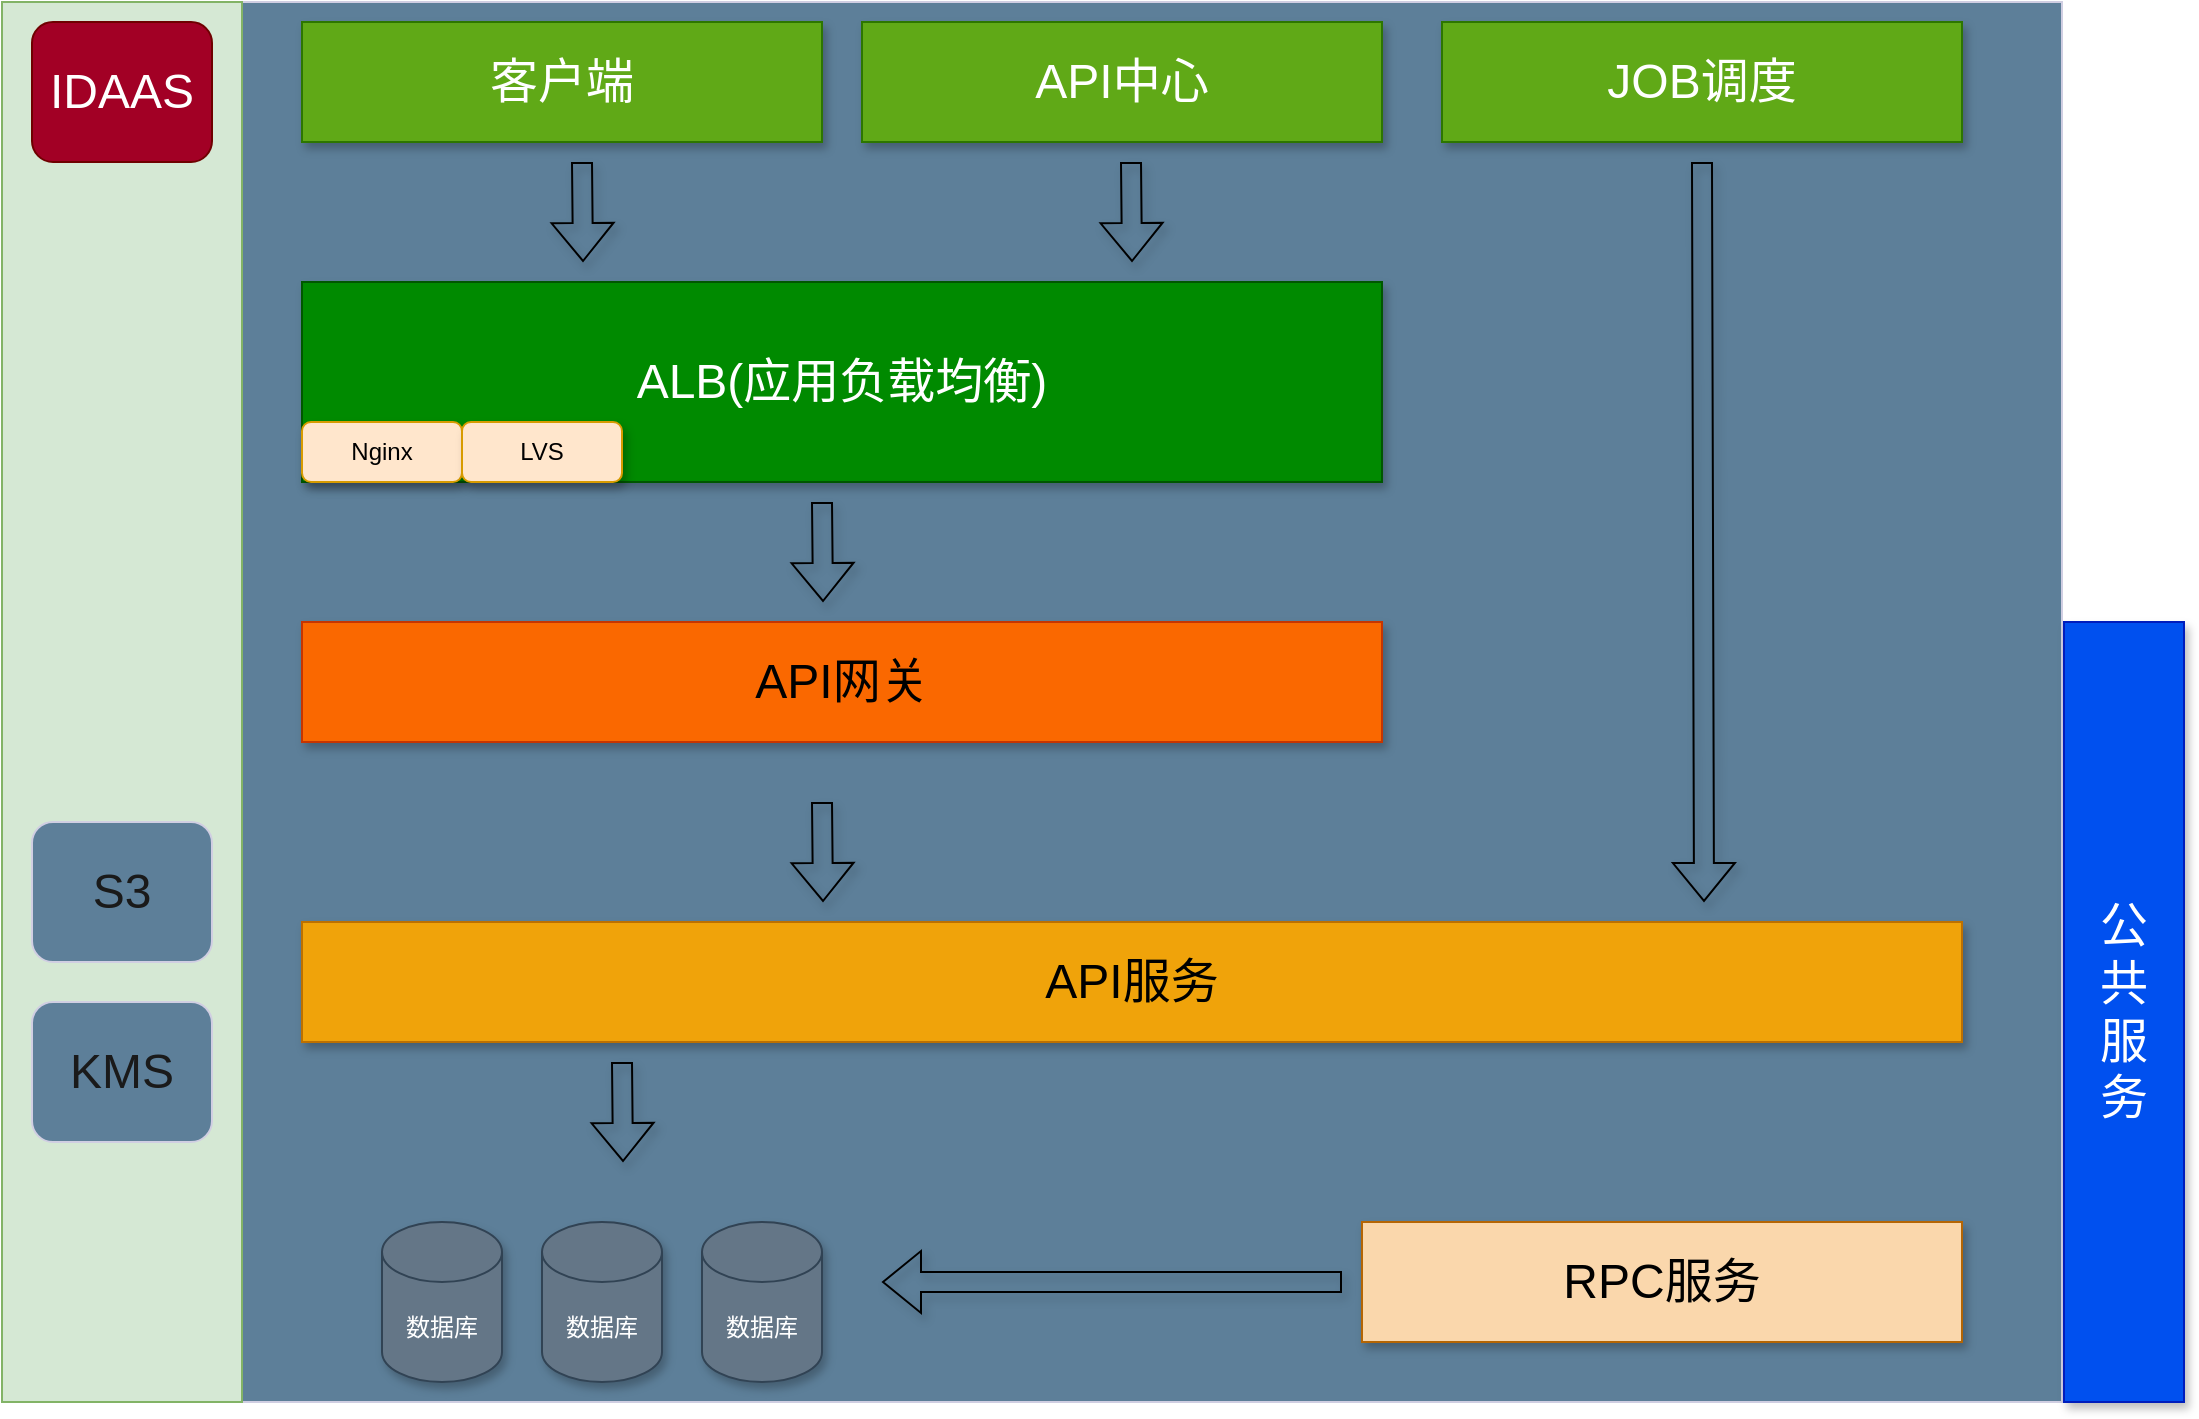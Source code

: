 <mxfile version="21.1.4" type="device">
  <diagram id="38O3zhfPyVJQ0e6laIWM" name="第 1 页">
    <mxGraphModel dx="1750" dy="930" grid="1" gridSize="10" guides="1" tooltips="1" connect="1" arrows="1" fold="1" page="1" pageScale="1" pageWidth="827" pageHeight="1169" math="0" shadow="0">
      <root>
        <mxCell id="0" />
        <mxCell id="1" parent="0" />
        <mxCell id="3FipJwlxYP0oJey7ErP7-29" value="" style="rounded=0;whiteSpace=wrap;html=1;strokeColor=#D0CEE2;fontColor=#1A1A1A;fillColor=#5D7F99;" vertex="1" parent="1">
          <mxGeometry x="330" y="60" width="910" height="700" as="geometry" />
        </mxCell>
        <mxCell id="3FipJwlxYP0oJey7ErP7-5" value="&lt;font style=&quot;font-size: 24px;&quot;&gt;客户端&lt;/font&gt;" style="rounded=0;whiteSpace=wrap;html=1;strokeColor=#2D7600;fillColor=#60a917;fontColor=#ffffff;shadow=1;" vertex="1" parent="1">
          <mxGeometry x="360" y="70" width="260" height="60" as="geometry" />
        </mxCell>
        <mxCell id="3FipJwlxYP0oJey7ErP7-6" value="&lt;font style=&quot;font-size: 24px;&quot;&gt;ALB(应用负载均衡)&lt;/font&gt;" style="rounded=0;whiteSpace=wrap;html=1;strokeColor=#005700;fontColor=#ffffff;fillColor=#008a00;shadow=1;" vertex="1" parent="1">
          <mxGeometry x="360" y="200" width="540" height="100" as="geometry" />
        </mxCell>
        <mxCell id="3FipJwlxYP0oJey7ErP7-7" value="Nginx" style="rounded=1;whiteSpace=wrap;html=1;strokeColor=#d79b00;fillColor=#ffe6cc;shadow=1;" vertex="1" parent="1">
          <mxGeometry x="360" y="270" width="80" height="30" as="geometry" />
        </mxCell>
        <mxCell id="3FipJwlxYP0oJey7ErP7-8" value="LVS" style="rounded=1;whiteSpace=wrap;html=1;strokeColor=#d79b00;fillColor=#ffe6cc;shadow=1;" vertex="1" parent="1">
          <mxGeometry x="440" y="270" width="80" height="30" as="geometry" />
        </mxCell>
        <mxCell id="3FipJwlxYP0oJey7ErP7-9" value="&lt;font style=&quot;font-size: 24px;&quot;&gt;API网关&lt;/font&gt;" style="rounded=0;whiteSpace=wrap;html=1;strokeColor=#C73500;fontColor=#000000;fillColor=#fa6800;shadow=1;" vertex="1" parent="1">
          <mxGeometry x="360" y="370" width="540" height="60" as="geometry" />
        </mxCell>
        <mxCell id="3FipJwlxYP0oJey7ErP7-11" value="&lt;font style=&quot;font-size: 24px;&quot;&gt;API服务&lt;/font&gt;" style="rounded=0;whiteSpace=wrap;html=1;strokeColor=#BD7000;fontColor=#000000;fillColor=#f0a30a;shadow=1;" vertex="1" parent="1">
          <mxGeometry x="360" y="520" width="830" height="60" as="geometry" />
        </mxCell>
        <mxCell id="3FipJwlxYP0oJey7ErP7-12" value="数据库" style="shape=cylinder3;whiteSpace=wrap;html=1;boundedLbl=1;backgroundOutline=1;size=15;strokeColor=#314354;fontColor=#ffffff;fillColor=#647687;shadow=1;" vertex="1" parent="1">
          <mxGeometry x="400" y="670" width="60" height="80" as="geometry" />
        </mxCell>
        <mxCell id="3FipJwlxYP0oJey7ErP7-13" value="数据库" style="shape=cylinder3;whiteSpace=wrap;html=1;boundedLbl=1;backgroundOutline=1;size=15;strokeColor=#314354;fontColor=#ffffff;fillColor=#647687;shadow=1;" vertex="1" parent="1">
          <mxGeometry x="480" y="670" width="60" height="80" as="geometry" />
        </mxCell>
        <mxCell id="3FipJwlxYP0oJey7ErP7-14" value="数据库" style="shape=cylinder3;whiteSpace=wrap;html=1;boundedLbl=1;backgroundOutline=1;size=15;strokeColor=#314354;fontColor=#ffffff;fillColor=#647687;shadow=1;" vertex="1" parent="1">
          <mxGeometry x="560" y="670" width="60" height="80" as="geometry" />
        </mxCell>
        <mxCell id="3FipJwlxYP0oJey7ErP7-16" value="&lt;font style=&quot;font-size: 24px;&quot;&gt;JOB调度&lt;/font&gt;" style="rounded=0;whiteSpace=wrap;html=1;strokeColor=#2D7600;fillColor=#60a917;fontColor=#ffffff;shadow=1;" vertex="1" parent="1">
          <mxGeometry x="930" y="70" width="260" height="60" as="geometry" />
        </mxCell>
        <mxCell id="3FipJwlxYP0oJey7ErP7-18" value="&lt;font style=&quot;font-size: 24px;&quot;&gt;API中心&lt;/font&gt;" style="rounded=0;whiteSpace=wrap;html=1;strokeColor=#2D7600;fillColor=#60a917;fontColor=#ffffff;shadow=1;" vertex="1" parent="1">
          <mxGeometry x="640" y="70" width="260" height="60" as="geometry" />
        </mxCell>
        <mxCell id="3FipJwlxYP0oJey7ErP7-19" value="" style="shape=flexArrow;endArrow=classic;html=1;rounded=0;fontColor=#1A1A1A;shadow=1;" edge="1" parent="1">
          <mxGeometry width="50" height="50" relative="1" as="geometry">
            <mxPoint x="620" y="460" as="sourcePoint" />
            <mxPoint x="620.5" y="510" as="targetPoint" />
          </mxGeometry>
        </mxCell>
        <mxCell id="3FipJwlxYP0oJey7ErP7-20" value="" style="shape=flexArrow;endArrow=classic;html=1;rounded=0;fontColor=#1A1A1A;shadow=1;" edge="1" parent="1">
          <mxGeometry width="50" height="50" relative="1" as="geometry">
            <mxPoint x="774.5" y="140" as="sourcePoint" />
            <mxPoint x="775" y="190" as="targetPoint" />
          </mxGeometry>
        </mxCell>
        <mxCell id="3FipJwlxYP0oJey7ErP7-21" value="" style="shape=flexArrow;endArrow=classic;html=1;rounded=0;fontColor=#1A1A1A;shadow=1;" edge="1" parent="1">
          <mxGeometry width="50" height="50" relative="1" as="geometry">
            <mxPoint x="620" y="310" as="sourcePoint" />
            <mxPoint x="620.5" y="360" as="targetPoint" />
          </mxGeometry>
        </mxCell>
        <mxCell id="3FipJwlxYP0oJey7ErP7-22" value="" style="shape=flexArrow;endArrow=classic;html=1;rounded=0;fontColor=#1A1A1A;shadow=1;" edge="1" parent="1">
          <mxGeometry width="50" height="50" relative="1" as="geometry">
            <mxPoint x="500" y="140" as="sourcePoint" />
            <mxPoint x="500.5" y="190" as="targetPoint" />
          </mxGeometry>
        </mxCell>
        <mxCell id="3FipJwlxYP0oJey7ErP7-24" value="&lt;font style=&quot;font-size: 24px;&quot;&gt;RPC服务&lt;/font&gt;" style="rounded=0;whiteSpace=wrap;html=1;strokeColor=#b46504;fillColor=#fad7ac;shadow=1;" vertex="1" parent="1">
          <mxGeometry x="890" y="670" width="300" height="60" as="geometry" />
        </mxCell>
        <mxCell id="3FipJwlxYP0oJey7ErP7-25" value="" style="shape=flexArrow;endArrow=classic;html=1;rounded=0;fontColor=#1A1A1A;shadow=1;" edge="1" parent="1">
          <mxGeometry width="50" height="50" relative="1" as="geometry">
            <mxPoint x="1060" y="140" as="sourcePoint" />
            <mxPoint x="1061" y="510" as="targetPoint" />
          </mxGeometry>
        </mxCell>
        <mxCell id="3FipJwlxYP0oJey7ErP7-26" value="" style="shape=flexArrow;endArrow=classic;html=1;rounded=0;fontColor=#1A1A1A;shadow=1;" edge="1" parent="1">
          <mxGeometry width="50" height="50" relative="1" as="geometry">
            <mxPoint x="520" y="590" as="sourcePoint" />
            <mxPoint x="520.5" y="640" as="targetPoint" />
          </mxGeometry>
        </mxCell>
        <mxCell id="3FipJwlxYP0oJey7ErP7-27" value="" style="shape=flexArrow;endArrow=classic;html=1;rounded=0;fontColor=#1A1A1A;shadow=1;" edge="1" parent="1">
          <mxGeometry width="50" height="50" relative="1" as="geometry">
            <mxPoint x="880" y="700" as="sourcePoint" />
            <mxPoint x="650" y="700" as="targetPoint" />
          </mxGeometry>
        </mxCell>
        <mxCell id="3FipJwlxYP0oJey7ErP7-28" value="&lt;font style=&quot;font-size: 24px;&quot;&gt;公&lt;br&gt;共&lt;br&gt;服&lt;br&gt;务&lt;/font&gt;" style="rounded=0;whiteSpace=wrap;html=1;strokeColor=#001DBC;fontColor=#ffffff;fillColor=#0050ef;shadow=1;" vertex="1" parent="1">
          <mxGeometry x="1241" y="370" width="60" height="390" as="geometry" />
        </mxCell>
        <mxCell id="3FipJwlxYP0oJey7ErP7-35" value="" style="rounded=0;whiteSpace=wrap;html=1;strokeColor=#82b366;fillColor=#d5e8d4;" vertex="1" parent="1">
          <mxGeometry x="210" y="60" width="120" height="700" as="geometry" />
        </mxCell>
        <mxCell id="3FipJwlxYP0oJey7ErP7-36" value="&lt;font style=&quot;font-size: 24px;&quot;&gt;IDAAS&lt;/font&gt;" style="rounded=1;whiteSpace=wrap;html=1;strokeColor=#6F0000;fontColor=#ffffff;fillColor=#a20025;" vertex="1" parent="1">
          <mxGeometry x="225" y="70" width="90" height="70" as="geometry" />
        </mxCell>
        <mxCell id="3FipJwlxYP0oJey7ErP7-38" value="&lt;font style=&quot;font-size: 24px;&quot;&gt;S3&lt;/font&gt;" style="rounded=1;whiteSpace=wrap;html=1;strokeColor=#D0CEE2;fontColor=#1A1A1A;fillColor=#5D7F99;" vertex="1" parent="1">
          <mxGeometry x="225" y="470" width="90" height="70" as="geometry" />
        </mxCell>
        <mxCell id="3FipJwlxYP0oJey7ErP7-39" value="&lt;font style=&quot;font-size: 24px;&quot;&gt;KMS&lt;/font&gt;" style="rounded=1;whiteSpace=wrap;html=1;strokeColor=#D0CEE2;fontColor=#1A1A1A;fillColor=#5D7F99;" vertex="1" parent="1">
          <mxGeometry x="225" y="560" width="90" height="70" as="geometry" />
        </mxCell>
      </root>
    </mxGraphModel>
  </diagram>
</mxfile>
